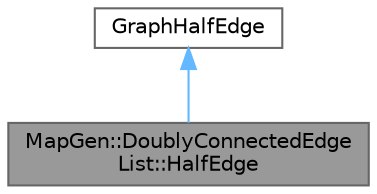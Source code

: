 digraph "MapGen::DoublyConnectedEdgeList::HalfEdge"
{
 // INTERACTIVE_SVG=YES
 // LATEX_PDF_SIZE
  bgcolor="transparent";
  edge [fontname=Helvetica,fontsize=10,labelfontname=Helvetica,labelfontsize=10];
  node [fontname=Helvetica,fontsize=10,shape=box,height=0.2,width=0.4];
  Node1 [id="Node000001",label="MapGen::DoublyConnectedEdge\lList::HalfEdge",height=0.2,width=0.4,color="gray40", fillcolor="grey60", style="filled", fontcolor="black",tooltip=" "];
  Node2 -> Node1 [id="edge1_Node000001_Node000002",dir="back",color="steelblue1",style="solid",tooltip=" "];
  Node2 [id="Node000002",label="GraphHalfEdge",height=0.2,width=0.4,color="gray40", fillcolor="white", style="filled",URL="$df/d52/classGraphHalfEdge.html",tooltip=" "];
}
